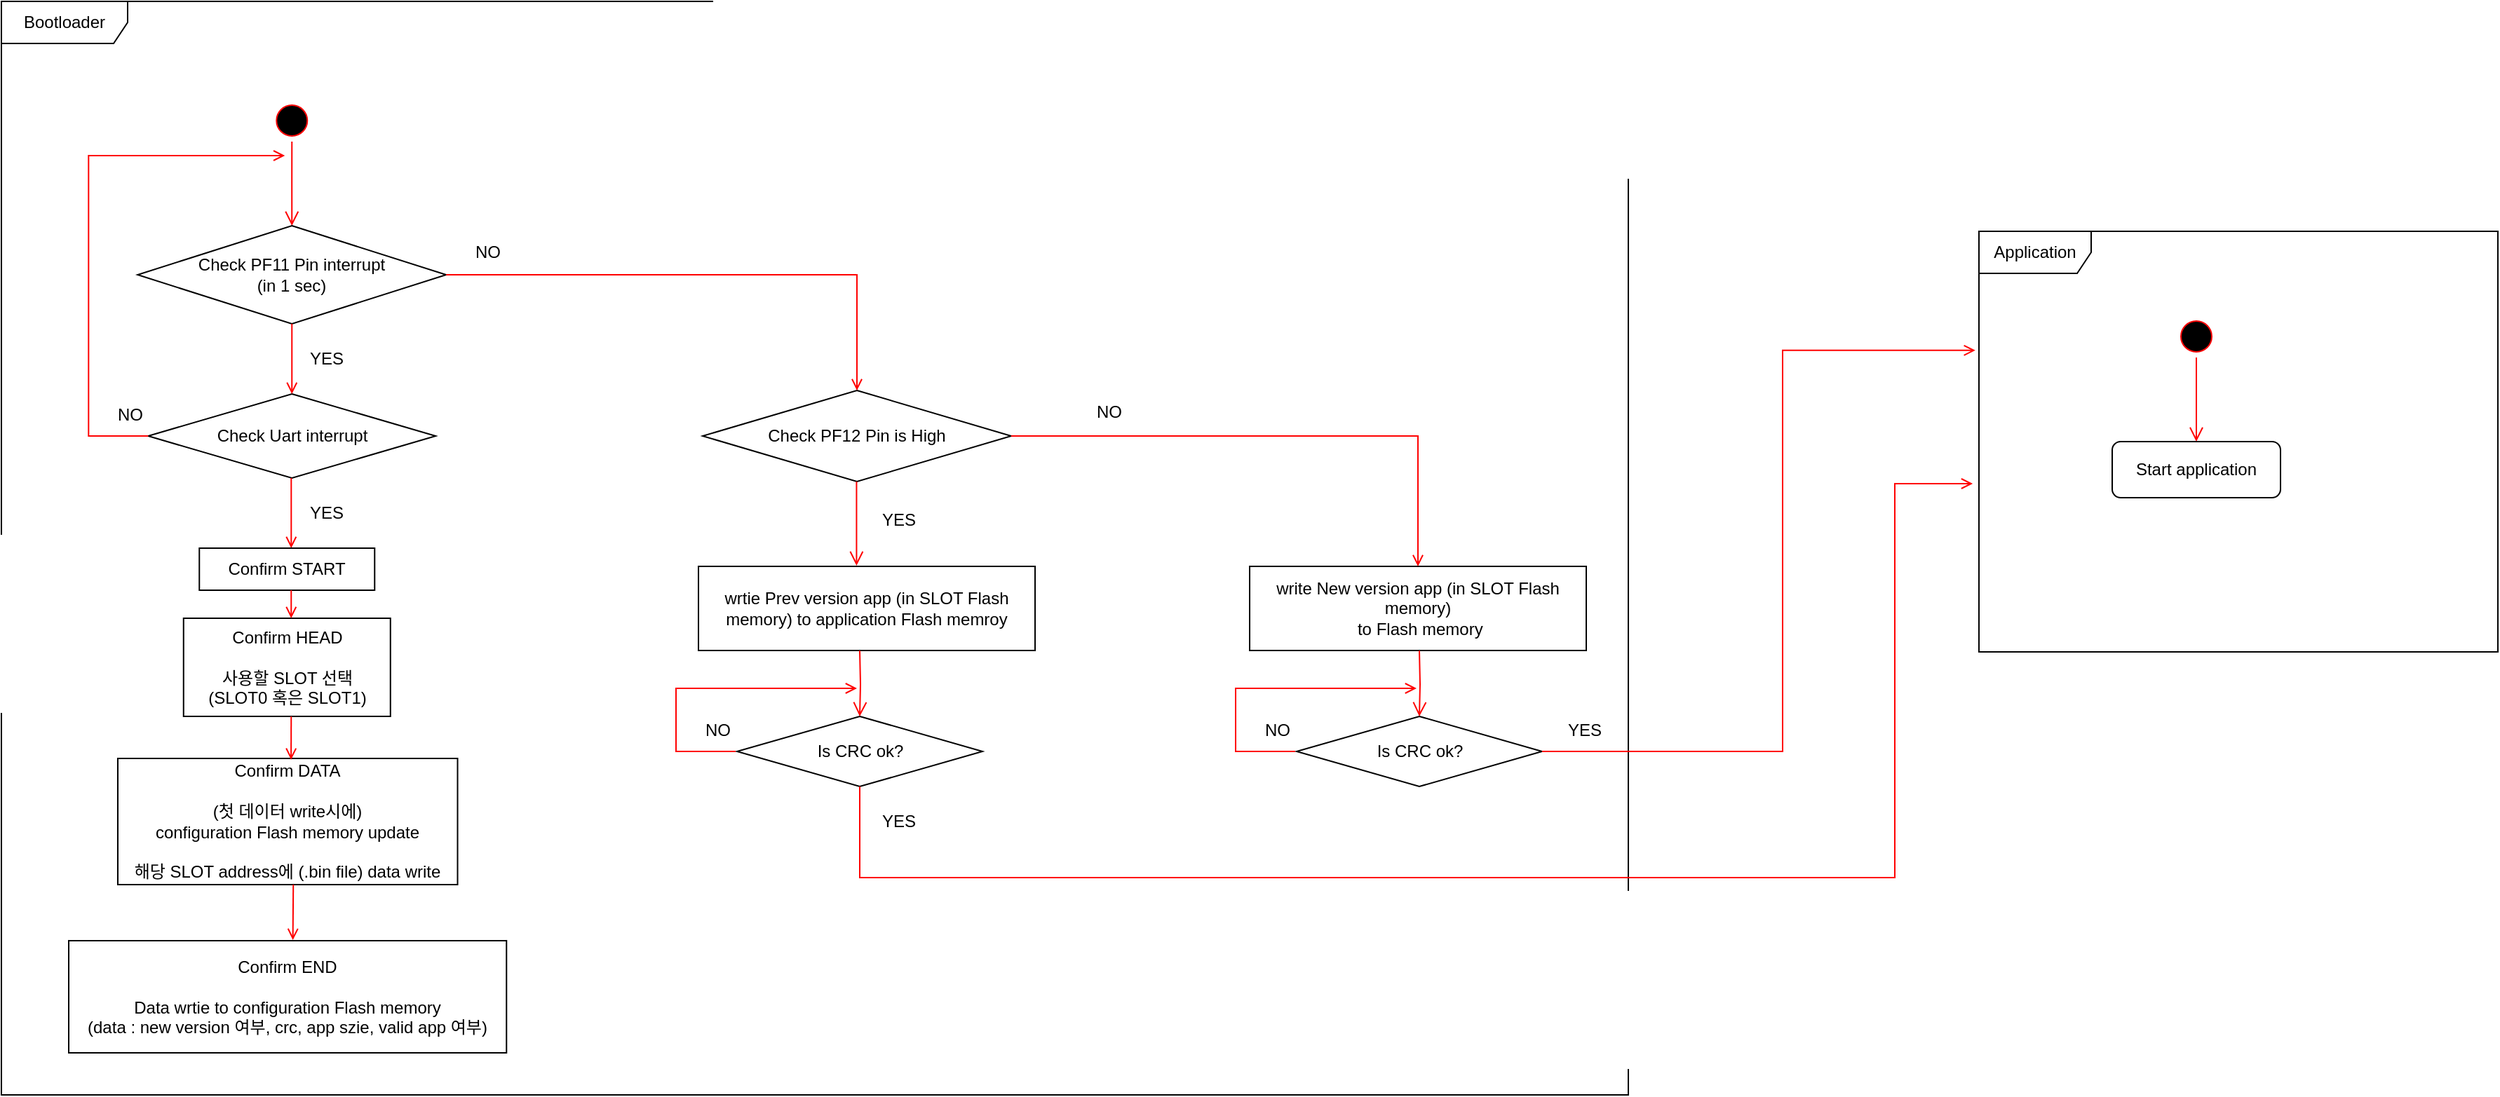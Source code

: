 <mxfile version="20.5.1" type="github">
  <diagram name="Page-1" id="58cdce13-f638-feb5-8d6f-7d28b1aa9fa0">
    <mxGraphModel dx="1730" dy="965" grid="1" gridSize="10" guides="1" tooltips="1" connect="1" arrows="1" fold="1" page="1" pageScale="1" pageWidth="1100" pageHeight="850" background="none" math="0" shadow="0">
      <root>
        <mxCell id="0" />
        <mxCell id="1" parent="0" />
        <mxCell id="eKGAcMH3AnmFuZBXyHEG-39" value="Bootloader" style="shape=umlFrame;whiteSpace=wrap;html=1;width=90;height=30;" vertex="1" parent="1">
          <mxGeometry x="150" y="40" width="1160" height="780" as="geometry" />
        </mxCell>
        <mxCell id="eKGAcMH3AnmFuZBXyHEG-1" value="" style="ellipse;html=1;shape=startState;fillColor=#000000;strokeColor=#ff0000;" vertex="1" parent="1">
          <mxGeometry x="342.13" y="110" width="30" height="30" as="geometry" />
        </mxCell>
        <mxCell id="eKGAcMH3AnmFuZBXyHEG-2" value="" style="edgeStyle=orthogonalEdgeStyle;html=1;verticalAlign=bottom;endArrow=open;endSize=8;strokeColor=#ff0000;rounded=0;" edge="1" source="eKGAcMH3AnmFuZBXyHEG-1" parent="1">
          <mxGeometry relative="1" as="geometry">
            <mxPoint x="357.13" y="200" as="targetPoint" />
          </mxGeometry>
        </mxCell>
        <mxCell id="eKGAcMH3AnmFuZBXyHEG-3" value="Check PF11 Pin interrupt&lt;br&gt;(in 1 sec)" style="rhombus;whiteSpace=wrap;html=1;" vertex="1" parent="1">
          <mxGeometry x="247.13" y="200" width="220" height="70" as="geometry" />
        </mxCell>
        <mxCell id="eKGAcMH3AnmFuZBXyHEG-4" value="Check Uart interrupt" style="rhombus;whiteSpace=wrap;html=1;" vertex="1" parent="1">
          <mxGeometry x="254.63" y="320" width="205" height="60" as="geometry" />
        </mxCell>
        <mxCell id="eKGAcMH3AnmFuZBXyHEG-5" value="" style="endArrow=open;html=1;rounded=0;exitX=0.5;exitY=1;exitDx=0;exitDy=0;entryX=0.5;entryY=0;entryDx=0;entryDy=0;strokeColor=#FF0000;endFill=0;" edge="1" parent="1" source="eKGAcMH3AnmFuZBXyHEG-3" target="eKGAcMH3AnmFuZBXyHEG-4">
          <mxGeometry width="50" height="50" relative="1" as="geometry">
            <mxPoint x="582.13" y="220" as="sourcePoint" />
            <mxPoint x="632.13" y="170" as="targetPoint" />
          </mxGeometry>
        </mxCell>
        <mxCell id="eKGAcMH3AnmFuZBXyHEG-6" value="" style="endArrow=open;html=1;rounded=0;exitX=0;exitY=0.5;exitDx=0;exitDy=0;strokeColor=#FF0000;endFill=0;edgeStyle=orthogonalEdgeStyle;" edge="1" parent="1" source="eKGAcMH3AnmFuZBXyHEG-4">
          <mxGeometry width="50" height="50" relative="1" as="geometry">
            <mxPoint x="367.13" y="280" as="sourcePoint" />
            <mxPoint x="352.13" y="150" as="targetPoint" />
            <Array as="points">
              <mxPoint x="212.13" y="350" />
              <mxPoint x="212.13" y="150" />
            </Array>
          </mxGeometry>
        </mxCell>
        <mxCell id="eKGAcMH3AnmFuZBXyHEG-7" value="" style="endArrow=open;html=1;rounded=0;exitX=0.5;exitY=1;exitDx=0;exitDy=0;entryX=0.5;entryY=0;entryDx=0;entryDy=0;strokeColor=#FF0000;endFill=0;" edge="1" parent="1">
          <mxGeometry width="50" height="50" relative="1" as="geometry">
            <mxPoint x="356.65" y="380" as="sourcePoint" />
            <mxPoint x="356.65" y="430" as="targetPoint" />
          </mxGeometry>
        </mxCell>
        <mxCell id="eKGAcMH3AnmFuZBXyHEG-8" value="YES" style="text;html=1;strokeColor=none;fillColor=none;align=center;verticalAlign=middle;whiteSpace=wrap;rounded=0;" vertex="1" parent="1">
          <mxGeometry x="352.13" y="280" width="60" height="30" as="geometry" />
        </mxCell>
        <mxCell id="eKGAcMH3AnmFuZBXyHEG-9" value="Check PF12 Pin is High" style="rhombus;whiteSpace=wrap;html=1;" vertex="1" parent="1">
          <mxGeometry x="650" y="317.5" width="220" height="65" as="geometry" />
        </mxCell>
        <mxCell id="eKGAcMH3AnmFuZBXyHEG-10" value="" style="endArrow=open;html=1;rounded=0;exitX=1;exitY=0.5;exitDx=0;exitDy=0;strokeColor=#FF0000;endFill=0;edgeStyle=orthogonalEdgeStyle;entryX=0.5;entryY=0;entryDx=0;entryDy=0;" edge="1" parent="1" source="eKGAcMH3AnmFuZBXyHEG-3" target="eKGAcMH3AnmFuZBXyHEG-9">
          <mxGeometry width="50" height="50" relative="1" as="geometry">
            <mxPoint x="264.63" y="360" as="sourcePoint" />
            <mxPoint x="362.13" y="160" as="targetPoint" />
            <Array as="points">
              <mxPoint x="760" y="235" />
            </Array>
          </mxGeometry>
        </mxCell>
        <mxCell id="eKGAcMH3AnmFuZBXyHEG-11" value="NO" style="text;html=1;strokeColor=none;fillColor=none;align=center;verticalAlign=middle;whiteSpace=wrap;rounded=0;" vertex="1" parent="1">
          <mxGeometry x="467.13" y="204" width="60" height="30" as="geometry" />
        </mxCell>
        <mxCell id="eKGAcMH3AnmFuZBXyHEG-12" value="NO" style="text;html=1;strokeColor=none;fillColor=none;align=center;verticalAlign=middle;whiteSpace=wrap;rounded=0;" vertex="1" parent="1">
          <mxGeometry x="212.13" y="320" width="60" height="30" as="geometry" />
        </mxCell>
        <mxCell id="eKGAcMH3AnmFuZBXyHEG-13" value="YES" style="text;html=1;strokeColor=none;fillColor=none;align=center;verticalAlign=middle;whiteSpace=wrap;rounded=0;" vertex="1" parent="1">
          <mxGeometry x="352.13" y="390" width="60" height="30" as="geometry" />
        </mxCell>
        <mxCell id="eKGAcMH3AnmFuZBXyHEG-14" value="Confirm START" style="rounded=0;whiteSpace=wrap;html=1;" vertex="1" parent="1">
          <mxGeometry x="291.13" y="430" width="125" height="30" as="geometry" />
        </mxCell>
        <mxCell id="eKGAcMH3AnmFuZBXyHEG-15" value="Confirm HEAD&lt;br&gt;&lt;span style=&quot;text-align: left; background-color: initial;&quot;&gt;&lt;br&gt;사용할 SLOT 선택&lt;br&gt;&lt;/span&gt;(SLOT0 혹은 SLOT1)" style="rounded=0;whiteSpace=wrap;html=1;" vertex="1" parent="1">
          <mxGeometry x="279.88" y="480" width="147.5" height="70" as="geometry" />
        </mxCell>
        <mxCell id="eKGAcMH3AnmFuZBXyHEG-16" value="Confirm DATA&lt;br&gt;&lt;span style=&quot;text-align: left; background-color: initial;&quot;&gt;&lt;br&gt;(첫 데이터 write시에)&lt;br&gt;configuration Flash memory update&lt;br&gt;&lt;br&gt;해당 SLOT address에 (.bin file) data write&lt;br&gt;&lt;/span&gt;" style="rounded=0;whiteSpace=wrap;html=1;" vertex="1" parent="1">
          <mxGeometry x="233" y="580" width="242.25" height="90" as="geometry" />
        </mxCell>
        <mxCell id="eKGAcMH3AnmFuZBXyHEG-17" value="Confirm END&lt;br&gt;&lt;span style=&quot;text-align: left; background-color: initial;&quot;&gt;&lt;br&gt;Data wrtie to configuration Flash memory&lt;br&gt;(data : new version 여부, crc, app szie, valid app 여부)&lt;br&gt;&lt;/span&gt;" style="rounded=0;whiteSpace=wrap;html=1;" vertex="1" parent="1">
          <mxGeometry x="198" y="710" width="312.13" height="80" as="geometry" />
        </mxCell>
        <mxCell id="eKGAcMH3AnmFuZBXyHEG-18" value="" style="endArrow=open;html=1;rounded=0;exitX=0.5;exitY=1;exitDx=0;exitDy=0;entryX=0.5;entryY=0;entryDx=0;entryDy=0;strokeColor=#FF0000;endFill=0;" edge="1" parent="1">
          <mxGeometry width="50" height="50" relative="1" as="geometry">
            <mxPoint x="356.63" y="460" as="sourcePoint" />
            <mxPoint x="356.63" y="480" as="targetPoint" />
          </mxGeometry>
        </mxCell>
        <mxCell id="eKGAcMH3AnmFuZBXyHEG-19" value="" style="endArrow=open;html=1;rounded=0;exitX=0.5;exitY=1;exitDx=0;exitDy=0;strokeColor=#FF0000;endFill=0;entryX=0.51;entryY=0.01;entryDx=0;entryDy=0;entryPerimeter=0;" edge="1" parent="1" target="eKGAcMH3AnmFuZBXyHEG-16">
          <mxGeometry width="50" height="50" relative="1" as="geometry">
            <mxPoint x="356.63" y="550" as="sourcePoint" />
            <mxPoint x="357.228" y="580" as="targetPoint" />
          </mxGeometry>
        </mxCell>
        <mxCell id="eKGAcMH3AnmFuZBXyHEG-20" value="" style="endArrow=open;html=1;rounded=0;exitX=0.5;exitY=1;exitDx=0;exitDy=0;strokeColor=#FF0000;endFill=0;entryX=0.512;entryY=-0.006;entryDx=0;entryDy=0;entryPerimeter=0;" edge="1" parent="1" target="eKGAcMH3AnmFuZBXyHEG-17">
          <mxGeometry width="50" height="50" relative="1" as="geometry">
            <mxPoint x="358.125" y="670" as="sourcePoint" />
            <mxPoint x="358.595" y="710" as="targetPoint" />
          </mxGeometry>
        </mxCell>
        <mxCell id="eKGAcMH3AnmFuZBXyHEG-21" value="wrtie Prev version app (in SLOT Flash memory) to application Flash memroy" style="rounded=0;whiteSpace=wrap;html=1;" vertex="1" parent="1">
          <mxGeometry x="647" y="443" width="240" height="60" as="geometry" />
        </mxCell>
        <mxCell id="eKGAcMH3AnmFuZBXyHEG-23" value="" style="edgeStyle=orthogonalEdgeStyle;html=1;verticalAlign=bottom;endArrow=open;endSize=8;strokeColor=#ff0000;rounded=0;" edge="1" parent="1">
          <mxGeometry relative="1" as="geometry">
            <mxPoint x="759.71" y="442.5" as="targetPoint" />
            <mxPoint x="759.71" y="382.5" as="sourcePoint" />
          </mxGeometry>
        </mxCell>
        <mxCell id="eKGAcMH3AnmFuZBXyHEG-24" value="YES" style="text;html=1;strokeColor=none;fillColor=none;align=center;verticalAlign=middle;whiteSpace=wrap;rounded=0;" vertex="1" parent="1">
          <mxGeometry x="760" y="395" width="60" height="30" as="geometry" />
        </mxCell>
        <mxCell id="eKGAcMH3AnmFuZBXyHEG-25" value="write New version app (in SLOT Flash memory)&lt;br&gt;&amp;nbsp;to Flash memory" style="rounded=0;whiteSpace=wrap;html=1;" vertex="1" parent="1">
          <mxGeometry x="1040" y="443" width="240" height="60" as="geometry" />
        </mxCell>
        <mxCell id="eKGAcMH3AnmFuZBXyHEG-26" value="" style="endArrow=open;html=1;rounded=0;exitX=1;exitY=0.5;exitDx=0;exitDy=0;strokeColor=#FF0000;endFill=0;edgeStyle=orthogonalEdgeStyle;entryX=0.5;entryY=0;entryDx=0;entryDy=0;" edge="1" parent="1" source="eKGAcMH3AnmFuZBXyHEG-9" target="eKGAcMH3AnmFuZBXyHEG-25">
          <mxGeometry width="50" height="50" relative="1" as="geometry">
            <mxPoint x="477.13" y="245" as="sourcePoint" />
            <mxPoint x="770" y="327.5" as="targetPoint" />
            <Array as="points">
              <mxPoint x="1160" y="350" />
            </Array>
          </mxGeometry>
        </mxCell>
        <mxCell id="eKGAcMH3AnmFuZBXyHEG-27" value="NO" style="text;html=1;strokeColor=none;fillColor=none;align=center;verticalAlign=middle;whiteSpace=wrap;rounded=0;" vertex="1" parent="1">
          <mxGeometry x="910" y="317.5" width="60" height="30" as="geometry" />
        </mxCell>
        <mxCell id="eKGAcMH3AnmFuZBXyHEG-28" value="Is CRC ok?" style="rhombus;whiteSpace=wrap;html=1;" vertex="1" parent="1">
          <mxGeometry x="674.5" y="550" width="175" height="50" as="geometry" />
        </mxCell>
        <mxCell id="eKGAcMH3AnmFuZBXyHEG-29" value="" style="edgeStyle=orthogonalEdgeStyle;html=1;verticalAlign=bottom;endArrow=open;endSize=8;strokeColor=#ff0000;rounded=0;exitX=0.5;exitY=1;exitDx=0;exitDy=0;entryX=0.5;entryY=0;entryDx=0;entryDy=0;" edge="1" parent="1" target="eKGAcMH3AnmFuZBXyHEG-28">
          <mxGeometry relative="1" as="geometry">
            <mxPoint x="764.71" y="452.5" as="targetPoint" />
            <mxPoint x="762" y="503" as="sourcePoint" />
          </mxGeometry>
        </mxCell>
        <mxCell id="eKGAcMH3AnmFuZBXyHEG-30" value="" style="endArrow=open;html=1;rounded=0;exitX=0;exitY=0.5;exitDx=0;exitDy=0;strokeColor=#FF0000;endFill=0;edgeStyle=orthogonalEdgeStyle;" edge="1" parent="1">
          <mxGeometry width="50" height="50" relative="1" as="geometry">
            <mxPoint x="673.5" y="575.02" as="sourcePoint" />
            <mxPoint x="760" y="530" as="targetPoint" />
            <Array as="points">
              <mxPoint x="631" y="575" />
              <mxPoint x="631" y="530" />
            </Array>
          </mxGeometry>
        </mxCell>
        <mxCell id="eKGAcMH3AnmFuZBXyHEG-31" value="NO" style="text;html=1;strokeColor=none;fillColor=none;align=center;verticalAlign=middle;whiteSpace=wrap;rounded=0;" vertex="1" parent="1">
          <mxGeometry x="631" y="545.02" width="60" height="30" as="geometry" />
        </mxCell>
        <mxCell id="eKGAcMH3AnmFuZBXyHEG-32" value="Is CRC ok?" style="rhombus;whiteSpace=wrap;html=1;" vertex="1" parent="1">
          <mxGeometry x="1073.5" y="550" width="175" height="50" as="geometry" />
        </mxCell>
        <mxCell id="eKGAcMH3AnmFuZBXyHEG-33" value="" style="edgeStyle=orthogonalEdgeStyle;html=1;verticalAlign=bottom;endArrow=open;endSize=8;strokeColor=#ff0000;rounded=0;exitX=0.5;exitY=1;exitDx=0;exitDy=0;entryX=0.5;entryY=0;entryDx=0;entryDy=0;" edge="1" parent="1" target="eKGAcMH3AnmFuZBXyHEG-32">
          <mxGeometry relative="1" as="geometry">
            <mxPoint x="1163.71" y="452.5" as="targetPoint" />
            <mxPoint x="1161" y="503.0" as="sourcePoint" />
          </mxGeometry>
        </mxCell>
        <mxCell id="eKGAcMH3AnmFuZBXyHEG-34" value="" style="endArrow=open;html=1;rounded=0;exitX=0;exitY=0.5;exitDx=0;exitDy=0;strokeColor=#FF0000;endFill=0;edgeStyle=orthogonalEdgeStyle;" edge="1" parent="1">
          <mxGeometry width="50" height="50" relative="1" as="geometry">
            <mxPoint x="1072.5" y="575.02" as="sourcePoint" />
            <mxPoint x="1159" y="530" as="targetPoint" />
            <Array as="points">
              <mxPoint x="1030" y="575" />
              <mxPoint x="1030" y="530" />
            </Array>
          </mxGeometry>
        </mxCell>
        <mxCell id="eKGAcMH3AnmFuZBXyHEG-35" value="NO" style="text;html=1;strokeColor=none;fillColor=none;align=center;verticalAlign=middle;whiteSpace=wrap;rounded=0;" vertex="1" parent="1">
          <mxGeometry x="1030" y="545.02" width="60" height="30" as="geometry" />
        </mxCell>
        <mxCell id="eKGAcMH3AnmFuZBXyHEG-36" value="" style="ellipse;html=1;shape=startState;fillColor=#000000;strokeColor=#ff0000;" vertex="1" parent="1">
          <mxGeometry x="1700" y="264" width="30" height="30" as="geometry" />
        </mxCell>
        <mxCell id="eKGAcMH3AnmFuZBXyHEG-37" value="" style="edgeStyle=orthogonalEdgeStyle;html=1;verticalAlign=bottom;endArrow=open;endSize=8;strokeColor=#ff0000;rounded=0;" edge="1" source="eKGAcMH3AnmFuZBXyHEG-36" parent="1">
          <mxGeometry relative="1" as="geometry">
            <mxPoint x="1715" y="354" as="targetPoint" />
          </mxGeometry>
        </mxCell>
        <mxCell id="eKGAcMH3AnmFuZBXyHEG-38" value="Start application" style="rounded=1;whiteSpace=wrap;html=1;perimeterSpacing=0;" vertex="1" parent="1">
          <mxGeometry x="1655" y="354" width="120" height="40" as="geometry" />
        </mxCell>
        <mxCell id="eKGAcMH3AnmFuZBXyHEG-40" value="Application" style="shape=umlFrame;whiteSpace=wrap;html=1;width=80;height=30;" vertex="1" parent="1">
          <mxGeometry x="1560" y="204" width="370" height="300" as="geometry" />
        </mxCell>
        <mxCell id="eKGAcMH3AnmFuZBXyHEG-42" value="" style="endArrow=open;html=1;rounded=0;exitX=1;exitY=0.5;exitDx=0;exitDy=0;strokeColor=#FF0000;endFill=0;edgeStyle=orthogonalEdgeStyle;entryX=-0.007;entryY=0.283;entryDx=0;entryDy=0;entryPerimeter=0;" edge="1" parent="1" source="eKGAcMH3AnmFuZBXyHEG-32" target="eKGAcMH3AnmFuZBXyHEG-40">
          <mxGeometry width="50" height="50" relative="1" as="geometry">
            <mxPoint x="1332.44" y="565.02" as="sourcePoint" />
            <mxPoint x="1418.94" y="520" as="targetPoint" />
            <Array as="points">
              <mxPoint x="1420" y="575" />
              <mxPoint x="1420" y="289" />
            </Array>
          </mxGeometry>
        </mxCell>
        <mxCell id="eKGAcMH3AnmFuZBXyHEG-45" value="" style="endArrow=open;html=1;rounded=0;strokeColor=#FF0000;endFill=0;edgeStyle=orthogonalEdgeStyle;exitX=0.5;exitY=1;exitDx=0;exitDy=0;entryX=-0.012;entryY=0.6;entryDx=0;entryDy=0;entryPerimeter=0;" edge="1" parent="1" source="eKGAcMH3AnmFuZBXyHEG-28" target="eKGAcMH3AnmFuZBXyHEG-40">
          <mxGeometry width="50" height="50" relative="1" as="geometry">
            <mxPoint x="862" y="630" as="sourcePoint" />
            <mxPoint x="948.94" y="620" as="targetPoint" />
            <Array as="points">
              <mxPoint x="762" y="665" />
              <mxPoint x="1500" y="665" />
              <mxPoint x="1500" y="384" />
            </Array>
          </mxGeometry>
        </mxCell>
        <mxCell id="eKGAcMH3AnmFuZBXyHEG-46" value="YES" style="text;html=1;strokeColor=none;fillColor=none;align=center;verticalAlign=middle;whiteSpace=wrap;rounded=0;" vertex="1" parent="1">
          <mxGeometry x="760" y="610" width="60" height="30" as="geometry" />
        </mxCell>
        <mxCell id="eKGAcMH3AnmFuZBXyHEG-47" value="YES" style="text;html=1;strokeColor=none;fillColor=none;align=center;verticalAlign=middle;whiteSpace=wrap;rounded=0;" vertex="1" parent="1">
          <mxGeometry x="1248.5" y="545.02" width="60" height="30" as="geometry" />
        </mxCell>
      </root>
    </mxGraphModel>
  </diagram>
</mxfile>
